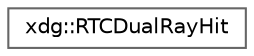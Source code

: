 digraph "Graphical Class Hierarchy"
{
 // LATEX_PDF_SIZE
  bgcolor="transparent";
  edge [fontname=Helvetica,fontsize=10,labelfontname=Helvetica,labelfontsize=10];
  node [fontname=Helvetica,fontsize=10,shape=box,height=0.2,width=0.4];
  rankdir="LR";
  Node0 [id="Node000000",label="xdg::RTCDualRayHit",height=0.2,width=0.4,color="grey40", fillcolor="white", style="filled",URL="$structxdg_1_1RTCDualRayHit.html",tooltip=" "];
}
